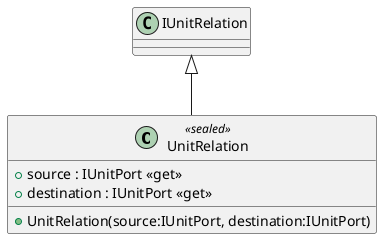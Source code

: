 @startuml
class UnitRelation <<sealed>> {
    + UnitRelation(source:IUnitPort, destination:IUnitPort)
    + source : IUnitPort <<get>>
    + destination : IUnitPort <<get>>
}
IUnitRelation <|-- UnitRelation
@enduml
